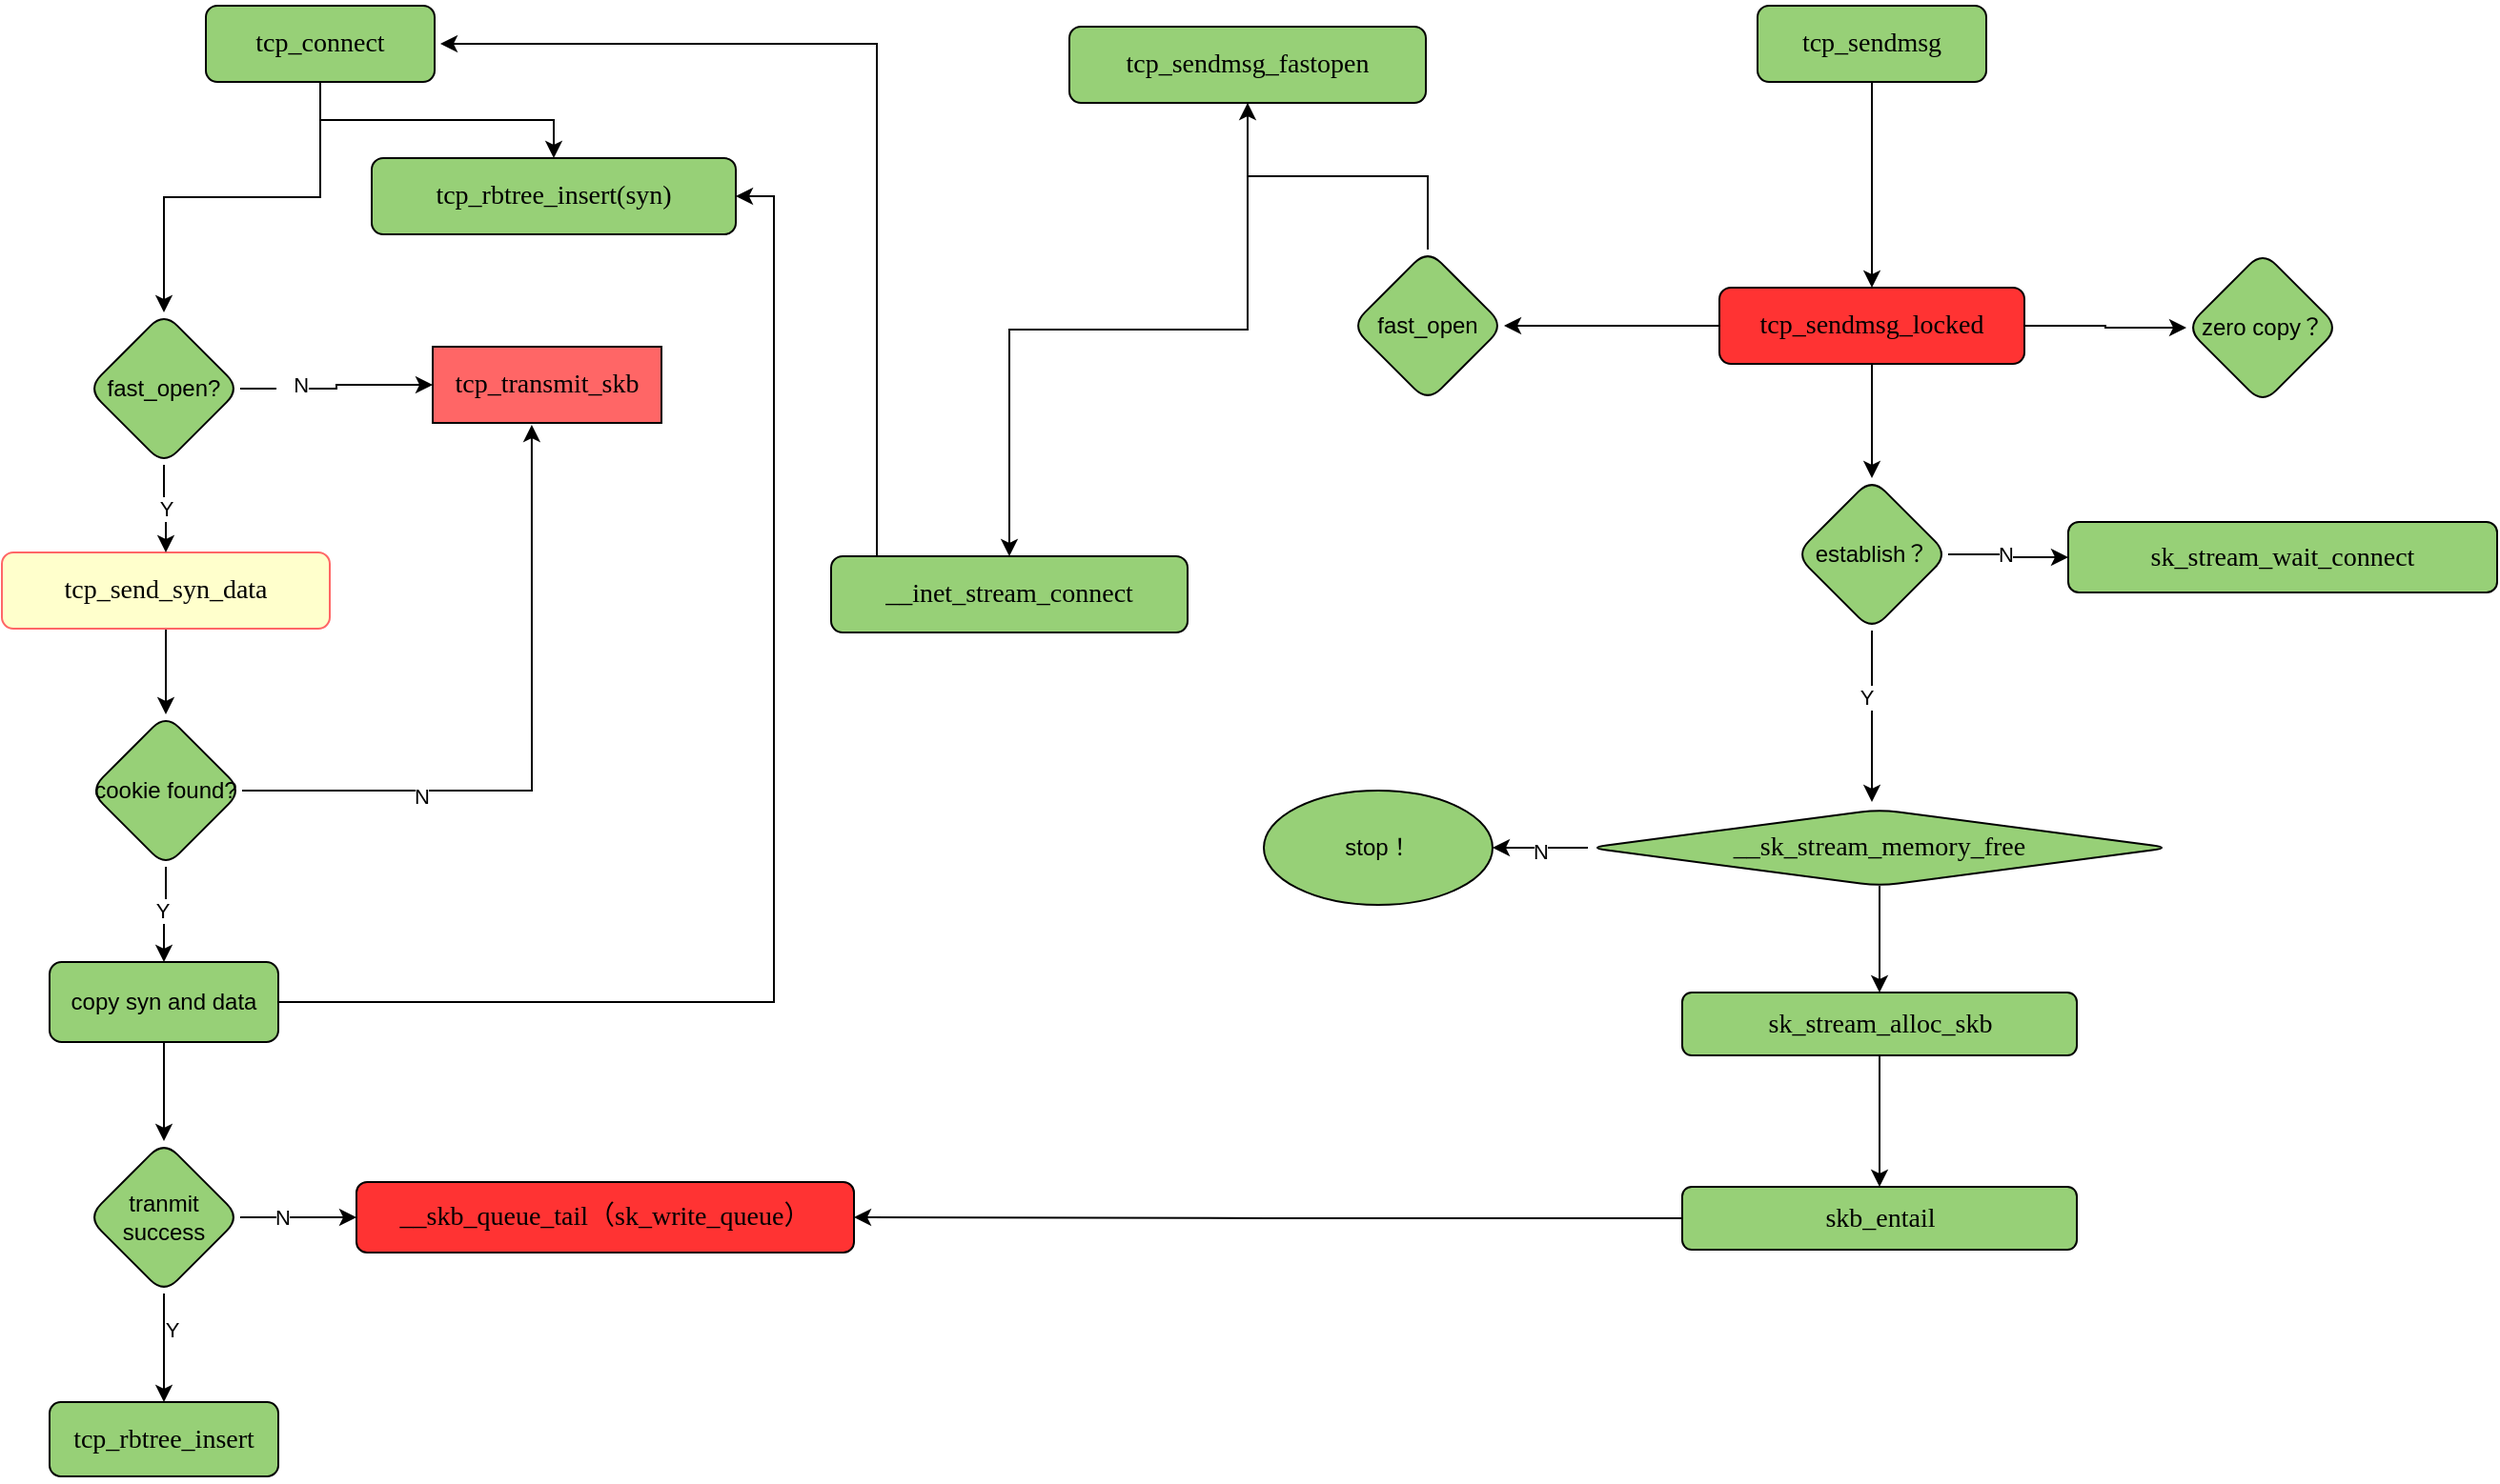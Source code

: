 <mxfile version="15.9.4" type="github">
  <diagram id="C5RBs43oDa-KdzZeNtuy" name="Page-1">
    <mxGraphModel dx="1151" dy="670" grid="0" gridSize="10" guides="1" tooltips="1" connect="1" arrows="1" fold="1" page="1" pageScale="1" pageWidth="827" pageHeight="1169" math="0" shadow="0">
      <root>
        <mxCell id="WIyWlLk6GJQsqaUBKTNV-0" />
        <mxCell id="WIyWlLk6GJQsqaUBKTNV-1" parent="WIyWlLk6GJQsqaUBKTNV-0" />
        <mxCell id="4HTtjbrbwFIGZN_ZrTu4-5" value="" style="edgeStyle=orthogonalEdgeStyle;rounded=0;orthogonalLoop=1;jettySize=auto;html=1;fontColor=#000000;" edge="1" parent="WIyWlLk6GJQsqaUBKTNV-1" source="WIyWlLk6GJQsqaUBKTNV-3" target="4HTtjbrbwFIGZN_ZrTu4-4">
          <mxGeometry relative="1" as="geometry" />
        </mxCell>
        <mxCell id="4HTtjbrbwFIGZN_ZrTu4-14" value="" style="edgeStyle=orthogonalEdgeStyle;rounded=0;orthogonalLoop=1;jettySize=auto;html=1;fontColor=#000000;" edge="1" parent="WIyWlLk6GJQsqaUBKTNV-1" source="WIyWlLk6GJQsqaUBKTNV-3" target="4HTtjbrbwFIGZN_ZrTu4-13">
          <mxGeometry relative="1" as="geometry" />
        </mxCell>
        <mxCell id="WIyWlLk6GJQsqaUBKTNV-3" value="&lt;pre style=&quot;font-family: &amp;quot;jetbrains mono&amp;quot; ; font-size: 10.5pt&quot;&gt;&lt;span style=&quot;background-color: rgb(151 , 208 , 119)&quot;&gt;tcp_connect&lt;/span&gt;&lt;/pre&gt;" style="rounded=1;whiteSpace=wrap;html=1;fontSize=12;glass=0;strokeWidth=1;shadow=0;fillColor=#97D077;fontColor=#000000;" parent="WIyWlLk6GJQsqaUBKTNV-1" vertex="1">
          <mxGeometry x="172" y="19" width="120" height="40" as="geometry" />
        </mxCell>
        <mxCell id="WIyWlLk6GJQsqaUBKTNV-7" value="&lt;pre style=&quot;font-family: &amp;quot;jetbrains mono&amp;quot; ; font-size: 10.5pt&quot;&gt;&lt;span style=&quot;background-color: rgb(255 , 102 , 102)&quot;&gt;tcp_transmit_skb&lt;/span&gt;&lt;/pre&gt;" style="rounded=1;whiteSpace=wrap;html=1;fontSize=12;glass=0;strokeWidth=1;shadow=0;fillColor=#FF6666;arcSize=0;fontColor=#000000;" parent="WIyWlLk6GJQsqaUBKTNV-1" vertex="1">
          <mxGeometry x="291" y="198" width="120" height="40" as="geometry" />
        </mxCell>
        <mxCell id="4HTtjbrbwFIGZN_ZrTu4-3" value="" style="edgeStyle=orthogonalEdgeStyle;rounded=0;orthogonalLoop=1;jettySize=auto;html=1;fontColor=#000000;" edge="1" parent="WIyWlLk6GJQsqaUBKTNV-1" source="WIyWlLk6GJQsqaUBKTNV-11" target="4HTtjbrbwFIGZN_ZrTu4-2">
          <mxGeometry relative="1" as="geometry" />
        </mxCell>
        <mxCell id="WIyWlLk6GJQsqaUBKTNV-11" value="&lt;pre style=&quot;font-family: &amp;quot;jetbrains mono&amp;quot; ; font-size: 10.5pt&quot;&gt;&lt;span style=&quot;background-color: rgb(255 , 255 , 204)&quot;&gt;tcp_send_syn_data&lt;/span&gt;&lt;/pre&gt;" style="rounded=1;whiteSpace=wrap;html=1;fontSize=12;glass=0;strokeWidth=1;shadow=0;fillColor=#FFFFCC;strokeColor=#FF6666;fontColor=#000000;" parent="WIyWlLk6GJQsqaUBKTNV-1" vertex="1">
          <mxGeometry x="65" y="306" width="172" height="40" as="geometry" />
        </mxCell>
        <mxCell id="4HTtjbrbwFIGZN_ZrTu4-12" value="" style="edgeStyle=orthogonalEdgeStyle;rounded=0;orthogonalLoop=1;jettySize=auto;html=1;fontColor=#000000;entryX=0.433;entryY=1.025;entryDx=0;entryDy=0;entryPerimeter=0;" edge="1" parent="WIyWlLk6GJQsqaUBKTNV-1" source="4HTtjbrbwFIGZN_ZrTu4-2" target="WIyWlLk6GJQsqaUBKTNV-7">
          <mxGeometry relative="1" as="geometry">
            <mxPoint x="423" y="399" as="targetPoint" />
          </mxGeometry>
        </mxCell>
        <mxCell id="4HTtjbrbwFIGZN_ZrTu4-28" value="N" style="edgeLabel;html=1;align=center;verticalAlign=middle;resizable=0;points=[];fontColor=#000000;" vertex="1" connectable="0" parent="4HTtjbrbwFIGZN_ZrTu4-12">
          <mxGeometry x="-0.454" y="-3" relative="1" as="geometry">
            <mxPoint as="offset" />
          </mxGeometry>
        </mxCell>
        <mxCell id="4HTtjbrbwFIGZN_ZrTu4-16" value="" style="edgeStyle=orthogonalEdgeStyle;rounded=0;orthogonalLoop=1;jettySize=auto;html=1;fontColor=#000000;" edge="1" parent="WIyWlLk6GJQsqaUBKTNV-1" source="4HTtjbrbwFIGZN_ZrTu4-2" target="4HTtjbrbwFIGZN_ZrTu4-15">
          <mxGeometry relative="1" as="geometry" />
        </mxCell>
        <mxCell id="4HTtjbrbwFIGZN_ZrTu4-27" value="Y" style="edgeLabel;html=1;align=center;verticalAlign=middle;resizable=0;points=[];fontColor=#000000;" vertex="1" connectable="0" parent="4HTtjbrbwFIGZN_ZrTu4-16">
          <mxGeometry x="-0.122" y="-2" relative="1" as="geometry">
            <mxPoint as="offset" />
          </mxGeometry>
        </mxCell>
        <mxCell id="4HTtjbrbwFIGZN_ZrTu4-2" value="cookie found?" style="rhombus;whiteSpace=wrap;html=1;fillColor=#97D077;rounded=1;glass=0;strokeWidth=1;shadow=0;fontColor=#000000;" vertex="1" parent="WIyWlLk6GJQsqaUBKTNV-1">
          <mxGeometry x="111" y="391" width="80" height="80" as="geometry" />
        </mxCell>
        <mxCell id="4HTtjbrbwFIGZN_ZrTu4-9" value="Y" style="edgeStyle=orthogonalEdgeStyle;rounded=0;orthogonalLoop=1;jettySize=auto;html=1;fontColor=#000000;" edge="1" parent="WIyWlLk6GJQsqaUBKTNV-1" source="4HTtjbrbwFIGZN_ZrTu4-4" target="WIyWlLk6GJQsqaUBKTNV-11">
          <mxGeometry relative="1" as="geometry" />
        </mxCell>
        <mxCell id="4HTtjbrbwFIGZN_ZrTu4-10" value="" style="edgeStyle=orthogonalEdgeStyle;rounded=0;orthogonalLoop=1;jettySize=auto;html=1;fontColor=#000000;" edge="1" parent="WIyWlLk6GJQsqaUBKTNV-1" source="4HTtjbrbwFIGZN_ZrTu4-4" target="WIyWlLk6GJQsqaUBKTNV-7">
          <mxGeometry relative="1" as="geometry" />
        </mxCell>
        <mxCell id="4HTtjbrbwFIGZN_ZrTu4-26" value="&amp;nbsp; &amp;nbsp;N" style="edgeLabel;html=1;align=center;verticalAlign=middle;resizable=0;points=[];fontColor=#000000;" vertex="1" connectable="0" parent="4HTtjbrbwFIGZN_ZrTu4-10">
          <mxGeometry x="-0.482" y="2" relative="1" as="geometry">
            <mxPoint as="offset" />
          </mxGeometry>
        </mxCell>
        <mxCell id="4HTtjbrbwFIGZN_ZrTu4-4" value="fast_open?" style="rhombus;whiteSpace=wrap;html=1;fillColor=#97D077;rounded=1;glass=0;strokeWidth=1;shadow=0;fontColor=#000000;" vertex="1" parent="WIyWlLk6GJQsqaUBKTNV-1">
          <mxGeometry x="110" y="180" width="80" height="80" as="geometry" />
        </mxCell>
        <mxCell id="4HTtjbrbwFIGZN_ZrTu4-13" value="&lt;pre style=&quot;font-family: &amp;quot;jetbrains mono&amp;quot; ; font-size: 10.5pt&quot;&gt;&lt;pre style=&quot;font-family: &amp;quot;jetbrains mono&amp;quot; ; font-size: 10.5pt&quot;&gt;&lt;font style=&quot;background-color: rgb(151 , 208 , 119)&quot;&gt;tcp_rbtree_insert(syn)&lt;/font&gt;&lt;/pre&gt;&lt;/pre&gt;" style="rounded=1;whiteSpace=wrap;html=1;fontSize=12;glass=0;strokeWidth=1;shadow=0;fillColor=#97D077;fontColor=#000000;" vertex="1" parent="WIyWlLk6GJQsqaUBKTNV-1">
          <mxGeometry x="259" y="99" width="191" height="40" as="geometry" />
        </mxCell>
        <mxCell id="4HTtjbrbwFIGZN_ZrTu4-18" value="" style="edgeStyle=orthogonalEdgeStyle;rounded=0;orthogonalLoop=1;jettySize=auto;html=1;fontColor=#000000;entryX=1;entryY=0.5;entryDx=0;entryDy=0;" edge="1" parent="WIyWlLk6GJQsqaUBKTNV-1" source="4HTtjbrbwFIGZN_ZrTu4-15" target="4HTtjbrbwFIGZN_ZrTu4-13">
          <mxGeometry relative="1" as="geometry">
            <mxPoint x="290" y="540" as="targetPoint" />
          </mxGeometry>
        </mxCell>
        <mxCell id="4HTtjbrbwFIGZN_ZrTu4-22" value="" style="edgeStyle=orthogonalEdgeStyle;rounded=0;orthogonalLoop=1;jettySize=auto;html=1;fontColor=#000000;" edge="1" parent="WIyWlLk6GJQsqaUBKTNV-1" source="4HTtjbrbwFIGZN_ZrTu4-15" target="4HTtjbrbwFIGZN_ZrTu4-21">
          <mxGeometry relative="1" as="geometry" />
        </mxCell>
        <mxCell id="4HTtjbrbwFIGZN_ZrTu4-15" value="copy syn and data" style="whiteSpace=wrap;html=1;fillColor=#97D077;rounded=1;glass=0;strokeWidth=1;shadow=0;fontColor=#000000;" vertex="1" parent="WIyWlLk6GJQsqaUBKTNV-1">
          <mxGeometry x="90" y="521" width="120" height="42" as="geometry" />
        </mxCell>
        <mxCell id="4HTtjbrbwFIGZN_ZrTu4-24" value="" style="edgeStyle=orthogonalEdgeStyle;rounded=0;orthogonalLoop=1;jettySize=auto;html=1;fontColor=#000000;" edge="1" parent="WIyWlLk6GJQsqaUBKTNV-1" source="4HTtjbrbwFIGZN_ZrTu4-21" target="4HTtjbrbwFIGZN_ZrTu4-23">
          <mxGeometry relative="1" as="geometry" />
        </mxCell>
        <mxCell id="4HTtjbrbwFIGZN_ZrTu4-25" value="Y" style="edgeLabel;html=1;align=center;verticalAlign=middle;resizable=0;points=[];fontColor=#000000;" vertex="1" connectable="0" parent="4HTtjbrbwFIGZN_ZrTu4-24">
          <mxGeometry x="-0.356" y="4" relative="1" as="geometry">
            <mxPoint as="offset" />
          </mxGeometry>
        </mxCell>
        <mxCell id="4HTtjbrbwFIGZN_ZrTu4-30" value="" style="edgeStyle=orthogonalEdgeStyle;rounded=0;orthogonalLoop=1;jettySize=auto;html=1;fontColor=#000000;" edge="1" parent="WIyWlLk6GJQsqaUBKTNV-1" source="4HTtjbrbwFIGZN_ZrTu4-21" target="4HTtjbrbwFIGZN_ZrTu4-29">
          <mxGeometry relative="1" as="geometry" />
        </mxCell>
        <mxCell id="4HTtjbrbwFIGZN_ZrTu4-31" value="N" style="edgeLabel;html=1;align=center;verticalAlign=middle;resizable=0;points=[];fontColor=#000000;" vertex="1" connectable="0" parent="4HTtjbrbwFIGZN_ZrTu4-30">
          <mxGeometry x="-0.301" relative="1" as="geometry">
            <mxPoint as="offset" />
          </mxGeometry>
        </mxCell>
        <mxCell id="4HTtjbrbwFIGZN_ZrTu4-21" value="tranmit success" style="rhombus;whiteSpace=wrap;html=1;fillColor=#97D077;rounded=1;glass=0;strokeWidth=1;shadow=0;fontColor=#000000;" vertex="1" parent="WIyWlLk6GJQsqaUBKTNV-1">
          <mxGeometry x="110" y="615" width="80" height="80" as="geometry" />
        </mxCell>
        <mxCell id="4HTtjbrbwFIGZN_ZrTu4-23" value="&lt;pre style=&quot;font-family: &amp;quot;jetbrains mono&amp;quot; ; font-size: 10.5pt&quot;&gt;&lt;pre style=&quot;font-family: &amp;quot;jetbrains mono&amp;quot; ; font-size: 10.5pt&quot;&gt;&lt;span style=&quot;background-color: rgb(151 , 208 , 119)&quot;&gt;&lt;font&gt;tcp_rbtree_insert&lt;/font&gt;&lt;/span&gt;&lt;/pre&gt;&lt;/pre&gt;" style="whiteSpace=wrap;html=1;fillColor=#97D077;rounded=1;glass=0;strokeWidth=1;shadow=0;fontColor=#000000;" vertex="1" parent="WIyWlLk6GJQsqaUBKTNV-1">
          <mxGeometry x="90" y="752" width="120" height="39" as="geometry" />
        </mxCell>
        <mxCell id="4HTtjbrbwFIGZN_ZrTu4-29" value="&lt;pre style=&quot;font-family: &amp;#34;jetbrains mono&amp;#34; ; font-size: 10.5pt&quot;&gt;&lt;span style=&quot;background-color: rgb(255 , 51 , 51)&quot;&gt;__skb_queue_tail（&lt;font&gt;sk_write_queue&lt;/font&gt;）&lt;/span&gt;&lt;/pre&gt;" style="whiteSpace=wrap;html=1;fillColor=#FF3333;rounded=1;glass=0;strokeWidth=1;shadow=0;fontColor=#000000;" vertex="1" parent="WIyWlLk6GJQsqaUBKTNV-1">
          <mxGeometry x="251" y="636.5" width="261" height="37" as="geometry" />
        </mxCell>
        <mxCell id="4HTtjbrbwFIGZN_ZrTu4-36" value="" style="edgeStyle=orthogonalEdgeStyle;rounded=0;orthogonalLoop=1;jettySize=auto;html=1;fontColor=#000000;" edge="1" parent="WIyWlLk6GJQsqaUBKTNV-1" source="4HTtjbrbwFIGZN_ZrTu4-32" target="4HTtjbrbwFIGZN_ZrTu4-35">
          <mxGeometry relative="1" as="geometry" />
        </mxCell>
        <mxCell id="4HTtjbrbwFIGZN_ZrTu4-32" value="&lt;pre style=&quot;font-family: &amp;#34;jetbrains mono&amp;#34; ; font-size: 10.5pt&quot;&gt;&lt;pre style=&quot;font-family: &amp;#34;jetbrains mono&amp;#34; ; font-size: 10.5pt&quot;&gt;&lt;span style=&quot;background-color: rgb(151 , 208 , 119)&quot;&gt;tcp_sendmsg&lt;/span&gt;&lt;/pre&gt;&lt;/pre&gt;" style="rounded=1;whiteSpace=wrap;html=1;fontSize=12;glass=0;strokeWidth=1;shadow=0;fillColor=#97D077;fontColor=#000000;" vertex="1" parent="WIyWlLk6GJQsqaUBKTNV-1">
          <mxGeometry x="986" y="19" width="120" height="40" as="geometry" />
        </mxCell>
        <mxCell id="4HTtjbrbwFIGZN_ZrTu4-38" value="" style="edgeStyle=orthogonalEdgeStyle;rounded=0;orthogonalLoop=1;jettySize=auto;html=1;fontColor=#000000;" edge="1" parent="WIyWlLk6GJQsqaUBKTNV-1" source="4HTtjbrbwFIGZN_ZrTu4-35" target="4HTtjbrbwFIGZN_ZrTu4-37">
          <mxGeometry relative="1" as="geometry" />
        </mxCell>
        <mxCell id="4HTtjbrbwFIGZN_ZrTu4-42" value="" style="edgeStyle=orthogonalEdgeStyle;rounded=0;orthogonalLoop=1;jettySize=auto;html=1;fontColor=#000000;" edge="1" parent="WIyWlLk6GJQsqaUBKTNV-1" source="4HTtjbrbwFIGZN_ZrTu4-35" target="4HTtjbrbwFIGZN_ZrTu4-41">
          <mxGeometry relative="1" as="geometry" />
        </mxCell>
        <mxCell id="4HTtjbrbwFIGZN_ZrTu4-57" value="" style="edgeStyle=orthogonalEdgeStyle;rounded=0;orthogonalLoop=1;jettySize=auto;html=1;fontColor=#000000;" edge="1" parent="WIyWlLk6GJQsqaUBKTNV-1" source="4HTtjbrbwFIGZN_ZrTu4-35" target="4HTtjbrbwFIGZN_ZrTu4-56">
          <mxGeometry relative="1" as="geometry" />
        </mxCell>
        <mxCell id="4HTtjbrbwFIGZN_ZrTu4-35" value="&lt;pre style=&quot;font-family: &amp;#34;jetbrains mono&amp;#34; ; font-size: 10.5pt&quot;&gt;&lt;pre style=&quot;font-family: &amp;#34;jetbrains mono&amp;#34; ; font-size: 10.5pt&quot;&gt;&lt;pre style=&quot;font-family: &amp;#34;jetbrains mono&amp;#34; ; font-size: 10.5pt&quot;&gt;&lt;font style=&quot;background-color: rgb(255 , 51 , 51)&quot;&gt;tcp_sendmsg_locked&lt;/font&gt;&lt;/pre&gt;&lt;/pre&gt;&lt;/pre&gt;" style="rounded=1;whiteSpace=wrap;html=1;fontSize=12;glass=0;strokeWidth=1;shadow=0;fillColor=#FF3333;fontColor=#000000;" vertex="1" parent="WIyWlLk6GJQsqaUBKTNV-1">
          <mxGeometry x="966" y="167" width="160" height="40" as="geometry" />
        </mxCell>
        <mxCell id="4HTtjbrbwFIGZN_ZrTu4-37" value="zero copy？" style="rhombus;whiteSpace=wrap;html=1;fillColor=#97D077;rounded=1;glass=0;strokeWidth=1;shadow=0;fontColor=#000000;" vertex="1" parent="WIyWlLk6GJQsqaUBKTNV-1">
          <mxGeometry x="1211" y="148" width="80" height="80" as="geometry" />
        </mxCell>
        <mxCell id="4HTtjbrbwFIGZN_ZrTu4-44" value="" style="edgeStyle=orthogonalEdgeStyle;rounded=0;orthogonalLoop=1;jettySize=auto;html=1;fontColor=#000000;" edge="1" parent="WIyWlLk6GJQsqaUBKTNV-1" source="4HTtjbrbwFIGZN_ZrTu4-41" target="4HTtjbrbwFIGZN_ZrTu4-43">
          <mxGeometry relative="1" as="geometry" />
        </mxCell>
        <mxCell id="4HTtjbrbwFIGZN_ZrTu4-41" value="fast_open" style="rhombus;whiteSpace=wrap;html=1;fillColor=#97D077;rounded=1;glass=0;strokeWidth=1;shadow=0;fontColor=#000000;" vertex="1" parent="WIyWlLk6GJQsqaUBKTNV-1">
          <mxGeometry x="773" y="147" width="80" height="80" as="geometry" />
        </mxCell>
        <mxCell id="4HTtjbrbwFIGZN_ZrTu4-55" value="" style="edgeStyle=orthogonalEdgeStyle;rounded=0;orthogonalLoop=1;jettySize=auto;html=1;fontColor=#000000;entryX=0.5;entryY=0;entryDx=0;entryDy=0;" edge="1" parent="WIyWlLk6GJQsqaUBKTNV-1" source="4HTtjbrbwFIGZN_ZrTu4-43" target="4HTtjbrbwFIGZN_ZrTu4-48">
          <mxGeometry relative="1" as="geometry">
            <mxPoint x="511.5" y="50" as="targetPoint" />
          </mxGeometry>
        </mxCell>
        <mxCell id="4HTtjbrbwFIGZN_ZrTu4-43" value="&lt;pre style=&quot;font-family: &amp;quot;jetbrains mono&amp;quot; ; font-size: 10.5pt&quot;&gt;&lt;span style=&quot;background-color: rgb(151 , 208 , 119)&quot;&gt;tcp_sendmsg_fastopen&lt;/span&gt;&lt;/pre&gt;" style="whiteSpace=wrap;html=1;fillColor=#97D077;rounded=1;glass=0;strokeWidth=1;shadow=0;fontColor=#000000;" vertex="1" parent="WIyWlLk6GJQsqaUBKTNV-1">
          <mxGeometry x="625" y="30" width="187" height="40" as="geometry" />
        </mxCell>
        <mxCell id="4HTtjbrbwFIGZN_ZrTu4-53" value="" style="edgeStyle=orthogonalEdgeStyle;rounded=0;orthogonalLoop=1;jettySize=auto;html=1;fontColor=#000000;" edge="1" parent="WIyWlLk6GJQsqaUBKTNV-1" source="4HTtjbrbwFIGZN_ZrTu4-48">
          <mxGeometry relative="1" as="geometry">
            <mxPoint x="295" y="39" as="targetPoint" />
            <Array as="points">
              <mxPoint x="524" y="200" />
              <mxPoint x="524" y="39" />
            </Array>
          </mxGeometry>
        </mxCell>
        <mxCell id="4HTtjbrbwFIGZN_ZrTu4-48" value="&lt;pre style=&quot;font-family: &amp;quot;jetbrains mono&amp;quot; ; font-size: 10.5pt&quot;&gt;&lt;pre style=&quot;font-family: &amp;quot;jetbrains mono&amp;quot; ; font-size: 10.5pt&quot;&gt;&lt;span style=&quot;background-color: rgb(151 , 208 , 119)&quot;&gt;__inet_stream_connect&lt;/span&gt;&lt;/pre&gt;&lt;/pre&gt;" style="whiteSpace=wrap;html=1;fillColor=#97D077;rounded=1;glass=0;strokeWidth=1;shadow=0;fontColor=#000000;" vertex="1" parent="WIyWlLk6GJQsqaUBKTNV-1">
          <mxGeometry x="500" y="308" width="187" height="40" as="geometry" />
        </mxCell>
        <mxCell id="4HTtjbrbwFIGZN_ZrTu4-59" value="" style="edgeStyle=orthogonalEdgeStyle;rounded=0;orthogonalLoop=1;jettySize=auto;html=1;fontColor=#000000;" edge="1" parent="WIyWlLk6GJQsqaUBKTNV-1" source="4HTtjbrbwFIGZN_ZrTu4-56" target="4HTtjbrbwFIGZN_ZrTu4-58">
          <mxGeometry relative="1" as="geometry" />
        </mxCell>
        <mxCell id="4HTtjbrbwFIGZN_ZrTu4-60" value="N" style="edgeLabel;html=1;align=center;verticalAlign=middle;resizable=0;points=[];fontColor=#000000;" vertex="1" connectable="0" parent="4HTtjbrbwFIGZN_ZrTu4-59">
          <mxGeometry x="-0.067" relative="1" as="geometry">
            <mxPoint as="offset" />
          </mxGeometry>
        </mxCell>
        <mxCell id="4HTtjbrbwFIGZN_ZrTu4-63" value="" style="edgeStyle=orthogonalEdgeStyle;rounded=0;orthogonalLoop=1;jettySize=auto;html=1;fontColor=#000000;" edge="1" parent="WIyWlLk6GJQsqaUBKTNV-1" source="4HTtjbrbwFIGZN_ZrTu4-56">
          <mxGeometry relative="1" as="geometry">
            <mxPoint x="1046" y="437" as="targetPoint" />
          </mxGeometry>
        </mxCell>
        <mxCell id="4HTtjbrbwFIGZN_ZrTu4-64" value="Y" style="edgeLabel;html=1;align=center;verticalAlign=middle;resizable=0;points=[];fontColor=#000000;" vertex="1" connectable="0" parent="4HTtjbrbwFIGZN_ZrTu4-63">
          <mxGeometry x="-0.222" y="-3" relative="1" as="geometry">
            <mxPoint as="offset" />
          </mxGeometry>
        </mxCell>
        <mxCell id="4HTtjbrbwFIGZN_ZrTu4-56" value="establish？" style="rhombus;whiteSpace=wrap;html=1;fillColor=#97D077;fontColor=#000000;rounded=1;glass=0;strokeWidth=1;shadow=0;" vertex="1" parent="WIyWlLk6GJQsqaUBKTNV-1">
          <mxGeometry x="1006" y="267" width="80" height="80" as="geometry" />
        </mxCell>
        <mxCell id="4HTtjbrbwFIGZN_ZrTu4-58" value="&lt;pre style=&quot;font-family: &amp;#34;jetbrains mono&amp;#34; ; font-size: 10.5pt&quot;&gt;&lt;span style=&quot;background-color: rgb(151 , 208 , 119)&quot;&gt;sk_stream_wait_connect&lt;/span&gt;&lt;/pre&gt;" style="whiteSpace=wrap;html=1;fillColor=#97D077;fontColor=#000000;rounded=1;glass=0;strokeWidth=1;shadow=0;" vertex="1" parent="WIyWlLk6GJQsqaUBKTNV-1">
          <mxGeometry x="1149" y="290" width="225" height="37" as="geometry" />
        </mxCell>
        <mxCell id="4HTtjbrbwFIGZN_ZrTu4-67" value="" style="edgeStyle=orthogonalEdgeStyle;rounded=0;orthogonalLoop=1;jettySize=auto;html=1;fontColor=#000000;" edge="1" parent="WIyWlLk6GJQsqaUBKTNV-1" source="4HTtjbrbwFIGZN_ZrTu4-65" target="4HTtjbrbwFIGZN_ZrTu4-66">
          <mxGeometry relative="1" as="geometry" />
        </mxCell>
        <mxCell id="4HTtjbrbwFIGZN_ZrTu4-70" value="N" style="edgeLabel;html=1;align=center;verticalAlign=middle;resizable=0;points=[];fontColor=#000000;" vertex="1" connectable="0" parent="4HTtjbrbwFIGZN_ZrTu4-67">
          <mxGeometry y="2" relative="1" as="geometry">
            <mxPoint as="offset" />
          </mxGeometry>
        </mxCell>
        <mxCell id="4HTtjbrbwFIGZN_ZrTu4-72" value="" style="edgeStyle=orthogonalEdgeStyle;rounded=0;orthogonalLoop=1;jettySize=auto;html=1;fontColor=#000000;" edge="1" parent="WIyWlLk6GJQsqaUBKTNV-1" source="4HTtjbrbwFIGZN_ZrTu4-65" target="4HTtjbrbwFIGZN_ZrTu4-71">
          <mxGeometry relative="1" as="geometry" />
        </mxCell>
        <mxCell id="4HTtjbrbwFIGZN_ZrTu4-65" value="&lt;pre style=&quot;font-family: &amp;#34;jetbrains mono&amp;#34; ; font-size: 10.5pt&quot;&gt;&lt;span style=&quot;background-color: rgb(151 , 208 , 119)&quot;&gt;__sk_stream_memory_free&lt;/span&gt;&lt;/pre&gt;" style="rhombus;whiteSpace=wrap;html=1;fillColor=#97D077;fontColor=#000000;rounded=1;glass=0;strokeWidth=1;shadow=0;" vertex="1" parent="WIyWlLk6GJQsqaUBKTNV-1">
          <mxGeometry x="897" y="441" width="306" height="40" as="geometry" />
        </mxCell>
        <mxCell id="4HTtjbrbwFIGZN_ZrTu4-66" value="stop！" style="ellipse;whiteSpace=wrap;html=1;fillColor=#97D077;fontColor=#000000;rounded=1;glass=0;strokeWidth=1;shadow=0;" vertex="1" parent="WIyWlLk6GJQsqaUBKTNV-1">
          <mxGeometry x="727" y="431" width="120" height="60" as="geometry" />
        </mxCell>
        <mxCell id="4HTtjbrbwFIGZN_ZrTu4-74" value="" style="edgeStyle=orthogonalEdgeStyle;rounded=0;orthogonalLoop=1;jettySize=auto;html=1;fontColor=#000000;" edge="1" parent="WIyWlLk6GJQsqaUBKTNV-1" source="4HTtjbrbwFIGZN_ZrTu4-71" target="4HTtjbrbwFIGZN_ZrTu4-73">
          <mxGeometry relative="1" as="geometry" />
        </mxCell>
        <mxCell id="4HTtjbrbwFIGZN_ZrTu4-71" value="&lt;pre style=&quot;font-family: &amp;#34;jetbrains mono&amp;#34; ; font-size: 10.5pt&quot;&gt;&lt;span style=&quot;background-color: rgb(151 , 208 , 119)&quot;&gt;sk_stream_alloc_skb&lt;/span&gt;&lt;/pre&gt;" style="whiteSpace=wrap;html=1;fillColor=#97D077;fontColor=#000000;rounded=1;glass=0;strokeWidth=1;shadow=0;" vertex="1" parent="WIyWlLk6GJQsqaUBKTNV-1">
          <mxGeometry x="946.5" y="537" width="207" height="33" as="geometry" />
        </mxCell>
        <mxCell id="4HTtjbrbwFIGZN_ZrTu4-78" value="" style="edgeStyle=orthogonalEdgeStyle;rounded=0;orthogonalLoop=1;jettySize=auto;html=1;fontColor=#000000;entryX=1;entryY=0.5;entryDx=0;entryDy=0;" edge="1" parent="WIyWlLk6GJQsqaUBKTNV-1" source="4HTtjbrbwFIGZN_ZrTu4-73" target="4HTtjbrbwFIGZN_ZrTu4-29">
          <mxGeometry relative="1" as="geometry">
            <mxPoint x="866.5" y="666.5" as="targetPoint" />
          </mxGeometry>
        </mxCell>
        <mxCell id="4HTtjbrbwFIGZN_ZrTu4-73" value="&lt;pre style=&quot;font-family: &amp;#34;jetbrains mono&amp;#34; ; font-size: 10.5pt&quot;&gt;&lt;pre style=&quot;font-family: &amp;#34;jetbrains mono&amp;#34; ; font-size: 10.5pt&quot;&gt;&lt;span style=&quot;background-color: rgb(151 , 208 , 119)&quot;&gt;skb_entail&lt;/span&gt;&lt;/pre&gt;&lt;/pre&gt;" style="whiteSpace=wrap;html=1;fillColor=#97D077;fontColor=#000000;rounded=1;glass=0;strokeWidth=1;shadow=0;" vertex="1" parent="WIyWlLk6GJQsqaUBKTNV-1">
          <mxGeometry x="946.5" y="639" width="207" height="33" as="geometry" />
        </mxCell>
      </root>
    </mxGraphModel>
  </diagram>
</mxfile>

